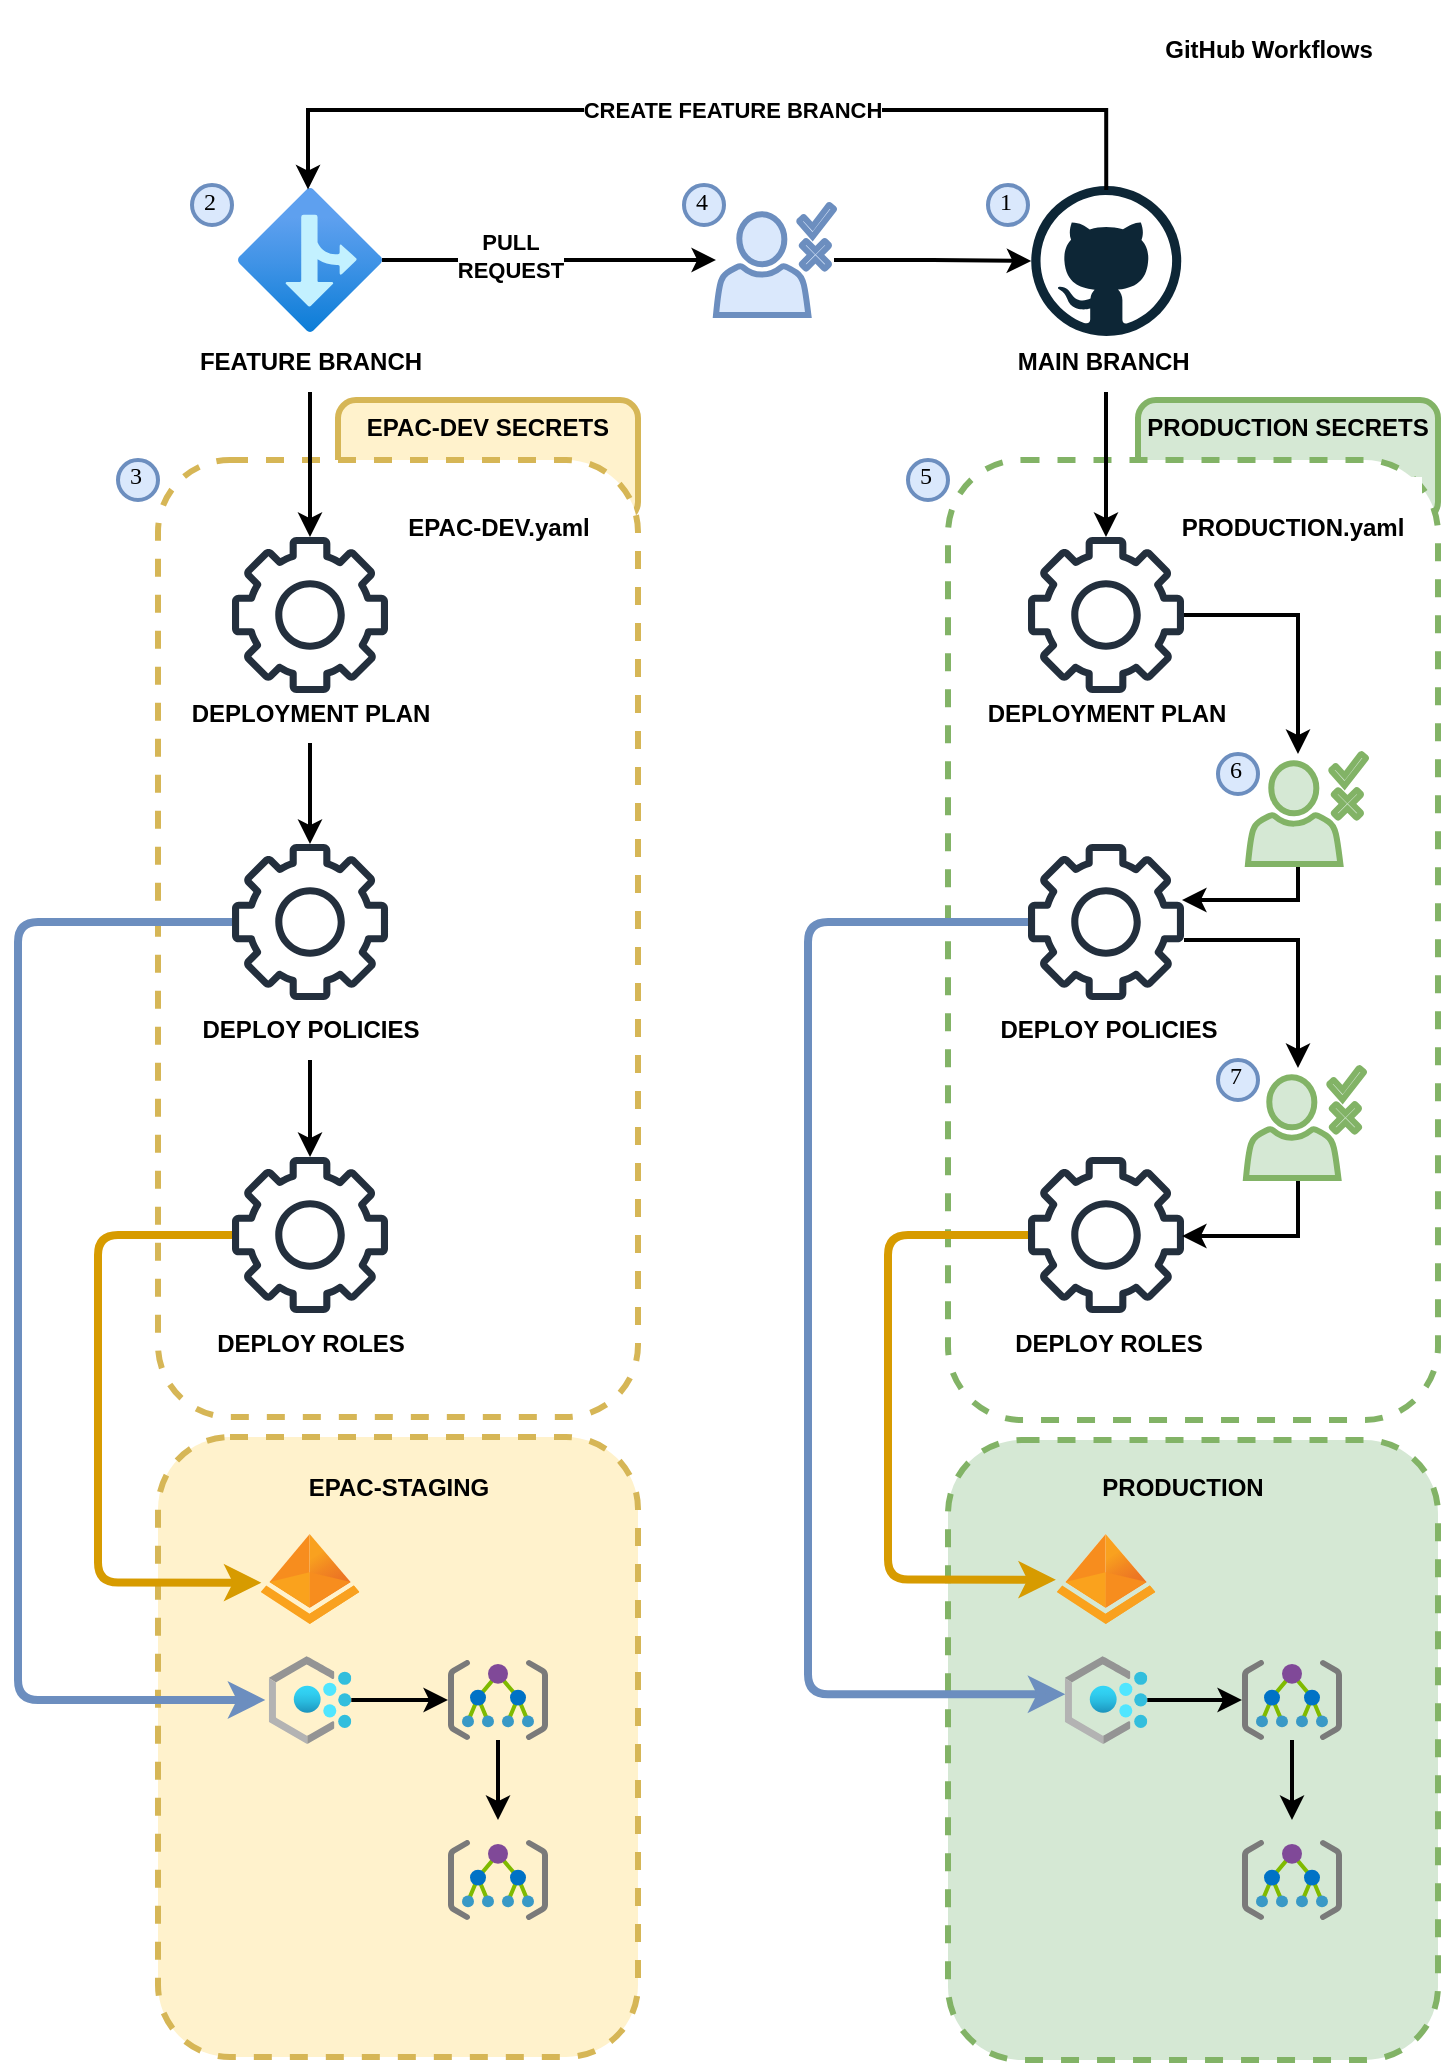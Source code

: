 <mxfile version="22.1.8" type="device">
  <diagram name="Page-1" id="NMu3giHxHK7r9NyFVSxe">
    <mxGraphModel dx="3022" dy="1101" grid="1" gridSize="10" guides="1" tooltips="1" connect="1" arrows="1" fold="1" page="1" pageScale="1" pageWidth="600" pageHeight="1200" math="0" shadow="0">
      <root>
        <mxCell id="0" />
        <mxCell id="1" parent="0" />
        <mxCell id="vLru8NQ861OufT4AUq3t-5" value="&lt;b&gt;PRODUCTION SECRETS&lt;/b&gt;" style="rounded=1;whiteSpace=wrap;html=1;verticalAlign=top;fillColor=#d5e8d4;strokeColor=#82b366;strokeWidth=3;" parent="1" vertex="1">
          <mxGeometry x="-400" y="250" width="150" height="60" as="geometry" />
        </mxCell>
        <mxCell id="vLru8NQ861OufT4AUq3t-3" value="&lt;b&gt;EPAC-DEV SECRETS&lt;/b&gt;" style="rounded=1;whiteSpace=wrap;html=1;verticalAlign=top;fillColor=#fff2cc;strokeColor=#d6b656;strokeWidth=3;" parent="1" vertex="1">
          <mxGeometry x="-800" y="250" width="150" height="60" as="geometry" />
        </mxCell>
        <mxCell id="Mi3rkG1x4x0M8-Ud2lEk-49" value="" style="rounded=1;whiteSpace=wrap;html=1;fillColor=default;strokeColor=#82b366;dashed=1;strokeWidth=3;" parent="1" vertex="1">
          <mxGeometry x="-495" y="280" width="245" height="480" as="geometry" />
        </mxCell>
        <mxCell id="Mi3rkG1x4x0M8-Ud2lEk-67" value="" style="sketch=0;outlineConnect=0;fontColor=#232F3E;gradientColor=none;fillColor=#232F3D;strokeColor=none;dashed=0;verticalLabelPosition=bottom;verticalAlign=top;align=center;html=1;fontSize=12;fontStyle=0;aspect=fixed;pointerEvents=1;shape=mxgraph.aws4.gear;" parent="1" vertex="1">
          <mxGeometry x="-455" y="628.5" width="78" height="78" as="geometry" />
        </mxCell>
        <mxCell id="Mi3rkG1x4x0M8-Ud2lEk-12" value="" style="rounded=1;whiteSpace=wrap;html=1;fillColor=default;strokeColor=#d6b656;dashed=1;strokeWidth=3;" parent="1" vertex="1">
          <mxGeometry x="-890" y="280" width="240" height="478.5" as="geometry" />
        </mxCell>
        <mxCell id="Mi3rkG1x4x0M8-Ud2lEk-1" value="" style="dashed=0;outlineConnect=0;html=1;align=center;labelPosition=center;verticalLabelPosition=bottom;verticalAlign=top;shape=mxgraph.weblogos.github" parent="1" vertex="1">
          <mxGeometry x="-453.38" y="143" width="75" height="75" as="geometry" />
        </mxCell>
        <mxCell id="Mi3rkG1x4x0M8-Ud2lEk-139" style="edgeStyle=orthogonalEdgeStyle;rounded=0;orthogonalLoop=1;jettySize=auto;html=1;strokeWidth=2;" parent="1" source="Mi3rkG1x4x0M8-Ud2lEk-2" target="Mi3rkG1x4x0M8-Ud2lEk-76" edge="1">
          <mxGeometry relative="1" as="geometry" />
        </mxCell>
        <mxCell id="Mi3rkG1x4x0M8-Ud2lEk-140" value="PULL&lt;br&gt;REQUEST" style="edgeLabel;html=1;align=center;verticalAlign=middle;resizable=0;points=[];fontStyle=1;spacing=4;spacingRight=6;spacingTop=0;" parent="Mi3rkG1x4x0M8-Ud2lEk-139" vertex="1" connectable="0">
          <mxGeometry x="-0.2" y="2" relative="1" as="geometry">
            <mxPoint as="offset" />
          </mxGeometry>
        </mxCell>
        <mxCell id="Mi3rkG1x4x0M8-Ud2lEk-2" value="" style="image;aspect=fixed;html=1;points=[];align=center;fontSize=12;image=img/lib/azure2/general/Branch.svg;" parent="1" vertex="1">
          <mxGeometry x="-849.99" y="144" width="72" height="72" as="geometry" />
        </mxCell>
        <mxCell id="Mi3rkG1x4x0M8-Ud2lEk-141" style="edgeStyle=orthogonalEdgeStyle;rounded=0;orthogonalLoop=1;jettySize=auto;html=1;strokeWidth=2;" parent="1" source="Mi3rkG1x4x0M8-Ud2lEk-3" target="Mi3rkG1x4x0M8-Ud2lEk-54" edge="1">
          <mxGeometry relative="1" as="geometry" />
        </mxCell>
        <mxCell id="Mi3rkG1x4x0M8-Ud2lEk-3" value="MAIN BRANCH&amp;nbsp;" style="text;html=1;align=center;verticalAlign=middle;resizable=0;points=[];autosize=1;strokeColor=none;fillColor=none;fontStyle=1" parent="1" vertex="1">
          <mxGeometry x="-471" y="216" width="110" height="30" as="geometry" />
        </mxCell>
        <mxCell id="Mi3rkG1x4x0M8-Ud2lEk-5" value="1" style="ellipse;whiteSpace=wrap;html=1;aspect=fixed;strokeWidth=2;fontFamily=Tahoma;spacingBottom=4;spacingRight=2;strokeColor=#6c8ebf;fillColor=#dae8fc;" parent="1" vertex="1">
          <mxGeometry x="-475" y="142.5" width="20" height="20" as="geometry" />
        </mxCell>
        <mxCell id="Mi3rkG1x4x0M8-Ud2lEk-138" style="edgeStyle=orthogonalEdgeStyle;rounded=0;orthogonalLoop=1;jettySize=auto;html=1;strokeWidth=2;" parent="1" source="Mi3rkG1x4x0M8-Ud2lEk-6" target="Mi3rkG1x4x0M8-Ud2lEk-8" edge="1">
          <mxGeometry relative="1" as="geometry" />
        </mxCell>
        <mxCell id="Mi3rkG1x4x0M8-Ud2lEk-6" value="FEATURE BRANCH" style="text;html=1;align=center;verticalAlign=middle;resizable=0;points=[];autosize=1;strokeColor=none;fillColor=none;fontStyle=1" parent="1" vertex="1">
          <mxGeometry x="-879" y="216" width="130" height="30" as="geometry" />
        </mxCell>
        <mxCell id="Mi3rkG1x4x0M8-Ud2lEk-8" value="" style="sketch=0;outlineConnect=0;fontColor=#232F3E;gradientColor=none;fillColor=#232F3D;strokeColor=none;dashed=0;verticalLabelPosition=bottom;verticalAlign=top;align=center;html=1;fontSize=12;fontStyle=0;aspect=fixed;pointerEvents=1;shape=mxgraph.aws4.gear;" parent="1" vertex="1">
          <mxGeometry x="-853" y="318.5" width="78" height="78" as="geometry" />
        </mxCell>
        <mxCell id="Mi3rkG1x4x0M8-Ud2lEk-13" value="" style="sketch=0;outlineConnect=0;fontColor=#232F3E;gradientColor=none;fillColor=#232F3D;strokeColor=none;dashed=0;verticalLabelPosition=bottom;verticalAlign=top;align=center;html=1;fontSize=12;fontStyle=0;aspect=fixed;pointerEvents=1;shape=mxgraph.aws4.gear;" parent="1" vertex="1">
          <mxGeometry x="-852.99" y="472" width="78" height="78" as="geometry" />
        </mxCell>
        <mxCell id="Mi3rkG1x4x0M8-Ud2lEk-17" value="" style="rounded=1;whiteSpace=wrap;html=1;fillColor=#fff2cc;strokeColor=#d6b656;dashed=1;strokeWidth=3;fillStyle=auto;" parent="1" vertex="1">
          <mxGeometry x="-890" y="768.5" width="240" height="310" as="geometry" />
        </mxCell>
        <mxCell id="Mi3rkG1x4x0M8-Ud2lEk-122" value="" style="edgeStyle=orthogonalEdgeStyle;rounded=0;orthogonalLoop=1;jettySize=auto;html=1;strokeWidth=2;" parent="1" source="Mi3rkG1x4x0M8-Ud2lEk-18" target="Mi3rkG1x4x0M8-Ud2lEk-20" edge="1">
          <mxGeometry relative="1" as="geometry" />
        </mxCell>
        <mxCell id="Mi3rkG1x4x0M8-Ud2lEk-18" value="" style="image;aspect=fixed;html=1;points=[];align=center;fontSize=12;image=img/lib/azure2/management_governance/Policy.svg;" parent="1" vertex="1">
          <mxGeometry x="-834.61" y="878" width="41.25" height="44" as="geometry" />
        </mxCell>
        <mxCell id="Mi3rkG1x4x0M8-Ud2lEk-27" style="edgeStyle=orthogonalEdgeStyle;rounded=0;orthogonalLoop=1;jettySize=auto;html=1;strokeWidth=2;" parent="1" source="Mi3rkG1x4x0M8-Ud2lEk-20" edge="1">
          <mxGeometry relative="1" as="geometry">
            <mxPoint x="-720" y="960" as="targetPoint" />
          </mxGeometry>
        </mxCell>
        <mxCell id="Mi3rkG1x4x0M8-Ud2lEk-20" value="" style="image;sketch=0;aspect=fixed;html=1;points=[];align=center;fontSize=12;image=img/lib/mscae/Management_Groups.svg;" parent="1" vertex="1">
          <mxGeometry x="-745" y="880" width="50" height="40" as="geometry" />
        </mxCell>
        <mxCell id="Mi3rkG1x4x0M8-Ud2lEk-21" value="" style="image;sketch=0;aspect=fixed;html=1;points=[];align=center;fontSize=12;image=img/lib/mscae/Management_Groups.svg;" parent="1" vertex="1">
          <mxGeometry x="-745" y="970" width="50" height="40" as="geometry" />
        </mxCell>
        <mxCell id="Mi3rkG1x4x0M8-Ud2lEk-30" value="" style="sketch=0;outlineConnect=0;fontColor=#232F3E;gradientColor=none;fillColor=#232F3D;strokeColor=none;dashed=0;verticalLabelPosition=bottom;verticalAlign=top;align=center;html=1;fontSize=12;fontStyle=0;aspect=fixed;pointerEvents=1;shape=mxgraph.aws4.gear;" parent="1" vertex="1">
          <mxGeometry x="-853" y="628.5" width="78" height="78" as="geometry" />
        </mxCell>
        <mxCell id="Mi3rkG1x4x0M8-Ud2lEk-38" value="2" style="ellipse;whiteSpace=wrap;html=1;aspect=fixed;strokeWidth=2;fontFamily=Tahoma;spacingBottom=4;spacingRight=2;strokeColor=#6c8ebf;fillColor=#dae8fc;" parent="1" vertex="1">
          <mxGeometry x="-873" y="142.5" width="20" height="20" as="geometry" />
        </mxCell>
        <mxCell id="Mi3rkG1x4x0M8-Ud2lEk-39" value="3" style="ellipse;whiteSpace=wrap;html=1;aspect=fixed;strokeWidth=2;fontFamily=Tahoma;spacingBottom=4;spacingRight=2;strokeColor=#6c8ebf;fillColor=#dae8fc;align=center;" parent="1" vertex="1">
          <mxGeometry x="-910" y="280" width="20" height="20" as="geometry" />
        </mxCell>
        <mxCell id="Mi3rkG1x4x0M8-Ud2lEk-44" value="&lt;p&gt;&lt;b&gt;EPAC-DEV.yaml&lt;/b&gt;&lt;/p&gt;" style="text;html=1;align=center;verticalAlign=middle;resizable=0;points=[];autosize=1;strokeColor=none;fillColor=none;labelBackgroundColor=default;" parent="1" vertex="1">
          <mxGeometry x="-775" y="288.5" width="110" height="50" as="geometry" />
        </mxCell>
        <mxCell id="Mi3rkG1x4x0M8-Ud2lEk-111" style="edgeStyle=orthogonalEdgeStyle;rounded=0;orthogonalLoop=1;jettySize=auto;html=1;strokeWidth=2;" parent="1" source="Mi3rkG1x4x0M8-Ud2lEk-45" target="Mi3rkG1x4x0M8-Ud2lEk-13" edge="1">
          <mxGeometry relative="1" as="geometry" />
        </mxCell>
        <mxCell id="Mi3rkG1x4x0M8-Ud2lEk-45" value="DEPLOYMENT PLAN" style="text;html=1;align=center;verticalAlign=middle;resizable=0;points=[];autosize=1;strokeColor=none;fillColor=none;fontStyle=1" parent="1" vertex="1">
          <mxGeometry x="-884" y="391.5" width="140" height="30" as="geometry" />
        </mxCell>
        <mxCell id="Mi3rkG1x4x0M8-Ud2lEk-110" style="edgeStyle=orthogonalEdgeStyle;rounded=0;orthogonalLoop=1;jettySize=auto;html=1;strokeWidth=2;" parent="1" source="Mi3rkG1x4x0M8-Ud2lEk-46" target="Mi3rkG1x4x0M8-Ud2lEk-30" edge="1">
          <mxGeometry relative="1" as="geometry" />
        </mxCell>
        <mxCell id="Mi3rkG1x4x0M8-Ud2lEk-46" value="DEPLOY POLICIES" style="text;html=1;align=center;verticalAlign=middle;resizable=0;points=[];autosize=1;strokeColor=none;fillColor=none;fontStyle=1" parent="1" vertex="1">
          <mxGeometry x="-878.99" y="550" width="130" height="30" as="geometry" />
        </mxCell>
        <mxCell id="Mi3rkG1x4x0M8-Ud2lEk-51" style="edgeStyle=orthogonalEdgeStyle;rounded=0;orthogonalLoop=1;jettySize=auto;html=1;strokeWidth=2;" parent="1" source="Mi3rkG1x4x0M8-Ud2lEk-52" edge="1">
          <mxGeometry relative="1" as="geometry">
            <mxPoint x="-378" y="500.0" as="targetPoint" />
            <Array as="points">
              <mxPoint x="-320" y="500" />
            </Array>
          </mxGeometry>
        </mxCell>
        <mxCell id="Mi3rkG1x4x0M8-Ud2lEk-52" value="" style="sketch=0;pointerEvents=1;shadow=0;dashed=0;html=1;strokeColor=#82b366;fillColor=#d5e8d4;labelPosition=center;verticalLabelPosition=bottom;verticalAlign=top;outlineConnect=0;align=center;shape=mxgraph.office.users.approver;strokeWidth=3;" parent="1" vertex="1">
          <mxGeometry x="-345" y="427" width="59" height="55" as="geometry" />
        </mxCell>
        <mxCell id="Mi3rkG1x4x0M8-Ud2lEk-148" style="edgeStyle=orthogonalEdgeStyle;rounded=0;orthogonalLoop=1;jettySize=auto;html=1;strokeWidth=2;" parent="1" source="Mi3rkG1x4x0M8-Ud2lEk-54" target="Mi3rkG1x4x0M8-Ud2lEk-52" edge="1">
          <mxGeometry relative="1" as="geometry">
            <Array as="points">
              <mxPoint x="-320" y="358" />
            </Array>
          </mxGeometry>
        </mxCell>
        <mxCell id="Mi3rkG1x4x0M8-Ud2lEk-146" style="edgeStyle=orthogonalEdgeStyle;rounded=0;orthogonalLoop=1;jettySize=auto;html=1;strokeWidth=2;" parent="1" source="Mi3rkG1x4x0M8-Ud2lEk-56" target="Mi3rkG1x4x0M8-Ud2lEk-58" edge="1">
          <mxGeometry relative="1" as="geometry">
            <Array as="points">
              <mxPoint x="-320" y="520" />
            </Array>
          </mxGeometry>
        </mxCell>
        <mxCell id="Mi3rkG1x4x0M8-Ud2lEk-56" value="" style="sketch=0;outlineConnect=0;fontColor=#232F3E;gradientColor=none;fillColor=#232F3D;strokeColor=none;dashed=0;verticalLabelPosition=bottom;verticalAlign=top;align=center;html=1;fontSize=12;fontStyle=0;aspect=fixed;pointerEvents=1;shape=mxgraph.aws4.gear;" parent="1" vertex="1">
          <mxGeometry x="-455" y="472" width="78" height="78" as="geometry" />
        </mxCell>
        <mxCell id="Mi3rkG1x4x0M8-Ud2lEk-57" style="edgeStyle=orthogonalEdgeStyle;rounded=0;orthogonalLoop=1;jettySize=auto;html=1;strokeWidth=2;" parent="1" source="Mi3rkG1x4x0M8-Ud2lEk-58" edge="1">
          <mxGeometry relative="1" as="geometry">
            <Array as="points">
              <mxPoint x="-320" y="668" />
            </Array>
            <mxPoint x="-378" y="668" as="targetPoint" />
          </mxGeometry>
        </mxCell>
        <mxCell id="Mi3rkG1x4x0M8-Ud2lEk-58" value="" style="sketch=0;pointerEvents=1;shadow=0;dashed=0;html=1;strokeColor=#82b366;fillColor=#d5e8d4;labelPosition=center;verticalLabelPosition=bottom;verticalAlign=top;outlineConnect=0;align=center;shape=mxgraph.office.users.approver;strokeWidth=3;" parent="1" vertex="1">
          <mxGeometry x="-346" y="584" width="59" height="55" as="geometry" />
        </mxCell>
        <mxCell id="Mi3rkG1x4x0M8-Ud2lEk-59" value="" style="rounded=1;whiteSpace=wrap;html=1;fillColor=#d5e8d4;strokeColor=#82b366;dashed=1;strokeWidth=3;fillStyle=auto;" parent="1" vertex="1">
          <mxGeometry x="-495" y="770" width="245" height="310" as="geometry" />
        </mxCell>
        <mxCell id="Mi3rkG1x4x0M8-Ud2lEk-72" value="&lt;p&gt;&lt;b&gt;PRODUCTION.yaml&lt;/b&gt;&lt;/p&gt;" style="text;html=1;align=center;verticalAlign=middle;resizable=0;points=[];autosize=1;strokeColor=none;fillColor=default;labelBackgroundColor=default;" parent="1" vertex="1">
          <mxGeometry x="-388" y="288.5" width="130" height="50" as="geometry" />
        </mxCell>
        <mxCell id="Mi3rkG1x4x0M8-Ud2lEk-73" value="DEPLOYMENT PLAN" style="text;html=1;align=center;verticalAlign=middle;resizable=0;points=[];autosize=1;strokeColor=none;fillColor=none;fontStyle=1" parent="1" vertex="1">
          <mxGeometry x="-486" y="392" width="140" height="30" as="geometry" />
        </mxCell>
        <mxCell id="Mi3rkG1x4x0M8-Ud2lEk-74" value="DEPLOY POLICIES" style="text;html=1;align=center;verticalAlign=middle;resizable=0;points=[];autosize=1;strokeColor=none;fillColor=none;fontStyle=1" parent="1" vertex="1">
          <mxGeometry x="-480" y="550" width="130" height="30" as="geometry" />
        </mxCell>
        <mxCell id="Mi3rkG1x4x0M8-Ud2lEk-81" value="4" style="ellipse;whiteSpace=wrap;html=1;aspect=fixed;strokeWidth=2;fontFamily=Tahoma;spacingBottom=4;spacingRight=2;strokeColor=#6c8ebf;fillColor=#dae8fc;" parent="1" vertex="1">
          <mxGeometry x="-627" y="142.5" width="20" height="20" as="geometry" />
        </mxCell>
        <mxCell id="Mi3rkG1x4x0M8-Ud2lEk-82" value="5" style="ellipse;whiteSpace=wrap;html=1;aspect=fixed;strokeWidth=2;fontFamily=Tahoma;spacingBottom=4;spacingRight=2;strokeColor=#6c8ebf;fillColor=#dae8fc;" parent="1" vertex="1">
          <mxGeometry x="-515" y="280" width="20" height="20" as="geometry" />
        </mxCell>
        <mxCell id="Mi3rkG1x4x0M8-Ud2lEk-83" value="6" style="ellipse;whiteSpace=wrap;html=1;aspect=fixed;strokeWidth=2;fontFamily=Tahoma;spacingBottom=4;spacingRight=2;strokeColor=#6c8ebf;fillColor=#dae8fc;" parent="1" vertex="1">
          <mxGeometry x="-360" y="427" width="20" height="20" as="geometry" />
        </mxCell>
        <mxCell id="Mi3rkG1x4x0M8-Ud2lEk-84" value="7" style="ellipse;whiteSpace=wrap;html=1;aspect=fixed;strokeWidth=2;fontFamily=Tahoma;spacingBottom=4;spacingRight=2;strokeColor=#6c8ebf;fillColor=#dae8fc;" parent="1" vertex="1">
          <mxGeometry x="-360" y="580" width="20" height="20" as="geometry" />
        </mxCell>
        <mxCell id="Mi3rkG1x4x0M8-Ud2lEk-85" value="&lt;p&gt;&lt;b&gt;EPAC-STAGING&lt;/b&gt;&lt;/p&gt;" style="text;html=1;align=center;verticalAlign=middle;resizable=0;points=[];autosize=1;strokeColor=none;fillColor=none;labelBackgroundColor=none;" parent="1" vertex="1">
          <mxGeometry x="-825" y="768.5" width="110" height="50" as="geometry" />
        </mxCell>
        <mxCell id="Mi3rkG1x4x0M8-Ud2lEk-91" value="&lt;p&gt;&lt;b&gt;GitHub Workflows&lt;/b&gt;&lt;/p&gt;" style="text;html=1;align=center;verticalAlign=middle;resizable=0;points=[];autosize=1;strokeColor=none;fillColor=none;labelBackgroundColor=default;" parent="1" vertex="1">
          <mxGeometry x="-400" y="50" width="130" height="50" as="geometry" />
        </mxCell>
        <mxCell id="Mi3rkG1x4x0M8-Ud2lEk-144" style="edgeStyle=orthogonalEdgeStyle;rounded=0;orthogonalLoop=1;jettySize=auto;html=1;strokeWidth=2;" parent="1" source="Mi3rkG1x4x0M8-Ud2lEk-76" target="Mi3rkG1x4x0M8-Ud2lEk-1" edge="1">
          <mxGeometry relative="1" as="geometry" />
        </mxCell>
        <mxCell id="Mi3rkG1x4x0M8-Ud2lEk-76" value="" style="sketch=0;pointerEvents=1;shadow=0;dashed=0;html=1;strokeColor=#6c8ebf;fillColor=#dae8fc;labelPosition=center;verticalLabelPosition=bottom;verticalAlign=top;outlineConnect=0;align=center;shape=mxgraph.office.users.approver;strokeWidth=3;" parent="1" vertex="1">
          <mxGeometry x="-611" y="152.48" width="59" height="55" as="geometry" />
        </mxCell>
        <mxCell id="Mi3rkG1x4x0M8-Ud2lEk-115" style="edgeStyle=orthogonalEdgeStyle;rounded=0;orthogonalLoop=1;jettySize=auto;html=1;entryX=0.486;entryY=-0.018;entryDx=0;entryDy=0;entryPerimeter=0;strokeWidth=2;" parent="1" edge="1">
          <mxGeometry relative="1" as="geometry">
            <mxPoint x="-415.875" y="145" as="sourcePoint" />
            <mxPoint x="-814.998" y="144.704" as="targetPoint" />
            <Array as="points">
              <mxPoint x="-416" y="105" />
              <mxPoint x="-815" y="105" />
            </Array>
          </mxGeometry>
        </mxCell>
        <mxCell id="Mi3rkG1x4x0M8-Ud2lEk-116" value="&lt;b style=&quot;border-color: var(--border-color);&quot;&gt;CREATE FEATURE BRANCH&lt;/b&gt;" style="edgeLabel;html=1;align=center;verticalAlign=middle;resizable=0;points=[];" parent="Mi3rkG1x4x0M8-Ud2lEk-115" vertex="1" connectable="0">
          <mxGeometry x="-0.049" relative="1" as="geometry">
            <mxPoint as="offset" />
          </mxGeometry>
        </mxCell>
        <mxCell id="Mi3rkG1x4x0M8-Ud2lEk-117" value="" style="image;aspect=fixed;html=1;points=[];align=center;fontSize=12;image=img/lib/azure2/identity/Azure_AD_Identity_Protection.svg;" parent="1" vertex="1">
          <mxGeometry x="-838.66" y="817" width="49.35" height="45" as="geometry" />
        </mxCell>
        <mxCell id="Mi3rkG1x4x0M8-Ud2lEk-120" style="edgeStyle=orthogonalEdgeStyle;rounded=1;orthogonalLoop=1;jettySize=auto;html=1;entryX=0.007;entryY=0.541;entryDx=0;entryDy=0;entryPerimeter=0;fillColor=#ffe6cc;strokeColor=#d79b00;strokeWidth=4;" parent="1" source="Mi3rkG1x4x0M8-Ud2lEk-30" target="Mi3rkG1x4x0M8-Ud2lEk-117" edge="1">
          <mxGeometry relative="1" as="geometry">
            <Array as="points">
              <mxPoint x="-920" y="668" />
              <mxPoint x="-920" y="841" />
            </Array>
          </mxGeometry>
        </mxCell>
        <mxCell id="Mi3rkG1x4x0M8-Ud2lEk-123" style="edgeStyle=orthogonalEdgeStyle;rounded=1;orthogonalLoop=1;jettySize=auto;html=1;entryX=-0.042;entryY=0.5;entryDx=0;entryDy=0;entryPerimeter=0;fillColor=#dae8fc;strokeColor=#6c8ebf;strokeWidth=4;" parent="1" source="Mi3rkG1x4x0M8-Ud2lEk-13" target="Mi3rkG1x4x0M8-Ud2lEk-18" edge="1">
          <mxGeometry relative="1" as="geometry">
            <Array as="points">
              <mxPoint x="-960" y="511" />
              <mxPoint x="-960" y="900" />
            </Array>
          </mxGeometry>
        </mxCell>
        <mxCell id="Mi3rkG1x4x0M8-Ud2lEk-124" value="" style="edgeStyle=orthogonalEdgeStyle;rounded=0;orthogonalLoop=1;jettySize=auto;html=1;strokeWidth=2;" parent="1" source="Mi3rkG1x4x0M8-Ud2lEk-125" target="Mi3rkG1x4x0M8-Ud2lEk-127" edge="1">
          <mxGeometry relative="1" as="geometry" />
        </mxCell>
        <mxCell id="Mi3rkG1x4x0M8-Ud2lEk-125" value="" style="image;aspect=fixed;html=1;points=[];align=center;fontSize=12;image=img/lib/azure2/management_governance/Policy.svg;" parent="1" vertex="1">
          <mxGeometry x="-436.61" y="878" width="41.25" height="44" as="geometry" />
        </mxCell>
        <mxCell id="Mi3rkG1x4x0M8-Ud2lEk-126" style="edgeStyle=orthogonalEdgeStyle;rounded=0;orthogonalLoop=1;jettySize=auto;html=1;strokeWidth=2;" parent="1" source="Mi3rkG1x4x0M8-Ud2lEk-127" edge="1">
          <mxGeometry relative="1" as="geometry">
            <mxPoint x="-323" y="960" as="targetPoint" />
          </mxGeometry>
        </mxCell>
        <mxCell id="Mi3rkG1x4x0M8-Ud2lEk-127" value="" style="image;sketch=0;aspect=fixed;html=1;points=[];align=center;fontSize=12;image=img/lib/mscae/Management_Groups.svg;" parent="1" vertex="1">
          <mxGeometry x="-348" y="880" width="50" height="40" as="geometry" />
        </mxCell>
        <mxCell id="Mi3rkG1x4x0M8-Ud2lEk-128" value="" style="image;sketch=0;aspect=fixed;html=1;points=[];align=center;fontSize=12;image=img/lib/mscae/Management_Groups.svg;" parent="1" vertex="1">
          <mxGeometry x="-348" y="970" width="50" height="40" as="geometry" />
        </mxCell>
        <mxCell id="Mi3rkG1x4x0M8-Ud2lEk-129" value="&lt;p&gt;&lt;b&gt;PRODUCTION&lt;/b&gt;&lt;/p&gt;" style="text;html=1;align=center;verticalAlign=middle;resizable=0;points=[];autosize=1;strokeColor=none;fillColor=none;labelBackgroundColor=none;" parent="1" vertex="1">
          <mxGeometry x="-428.5" y="768.5" width="100" height="50" as="geometry" />
        </mxCell>
        <mxCell id="Mi3rkG1x4x0M8-Ud2lEk-130" value="" style="image;aspect=fixed;html=1;points=[];align=center;fontSize=12;image=img/lib/azure2/identity/Azure_AD_Identity_Protection.svg;imageBackground=none;" parent="1" vertex="1">
          <mxGeometry x="-440.66" y="817" width="49.35" height="45" as="geometry" />
        </mxCell>
        <mxCell id="Mi3rkG1x4x0M8-Ud2lEk-133" style="edgeStyle=orthogonalEdgeStyle;rounded=1;orthogonalLoop=1;jettySize=auto;html=1;entryX=0.006;entryY=0.434;entryDx=0;entryDy=0;entryPerimeter=0;fillColor=#dae8fc;strokeColor=#6c8ebf;strokeWidth=4;" parent="1" source="Mi3rkG1x4x0M8-Ud2lEk-56" target="Mi3rkG1x4x0M8-Ud2lEk-125" edge="1">
          <mxGeometry relative="1" as="geometry">
            <Array as="points">
              <mxPoint x="-565" y="511" />
              <mxPoint x="-565" y="897" />
            </Array>
          </mxGeometry>
        </mxCell>
        <mxCell id="Mi3rkG1x4x0M8-Ud2lEk-134" style="edgeStyle=orthogonalEdgeStyle;rounded=1;orthogonalLoop=1;jettySize=auto;html=1;entryX=-0.008;entryY=0.507;entryDx=0;entryDy=0;entryPerimeter=0;fillColor=#ffe6cc;strokeColor=#d79b00;strokeWidth=4;" parent="1" source="Mi3rkG1x4x0M8-Ud2lEk-67" target="Mi3rkG1x4x0M8-Ud2lEk-130" edge="1">
          <mxGeometry relative="1" as="geometry">
            <Array as="points">
              <mxPoint x="-525" y="667" />
              <mxPoint x="-525" y="840" />
            </Array>
          </mxGeometry>
        </mxCell>
        <mxCell id="Mi3rkG1x4x0M8-Ud2lEk-135" value="DEPLOY ROLES" style="text;html=1;align=center;verticalAlign=middle;resizable=0;points=[];autosize=1;strokeColor=none;fillColor=none;fontStyle=1" parent="1" vertex="1">
          <mxGeometry x="-475" y="706.5" width="120" height="30" as="geometry" />
        </mxCell>
        <mxCell id="Mi3rkG1x4x0M8-Ud2lEk-136" value="DEPLOY ROLES" style="text;html=1;align=center;verticalAlign=middle;resizable=0;points=[];autosize=1;strokeColor=none;fillColor=none;fontStyle=1" parent="1" vertex="1">
          <mxGeometry x="-873.98" y="706.5" width="120" height="30" as="geometry" />
        </mxCell>
        <mxCell id="Mi3rkG1x4x0M8-Ud2lEk-54" value="" style="sketch=0;outlineConnect=0;fontColor=#232F3E;gradientColor=none;fillColor=#232F3D;strokeColor=none;dashed=0;verticalLabelPosition=bottom;verticalAlign=top;align=center;html=1;fontSize=12;fontStyle=0;aspect=fixed;pointerEvents=1;shape=mxgraph.aws4.gear;" parent="1" vertex="1">
          <mxGeometry x="-455" y="318.5" width="78" height="78" as="geometry" />
        </mxCell>
      </root>
    </mxGraphModel>
  </diagram>
</mxfile>
